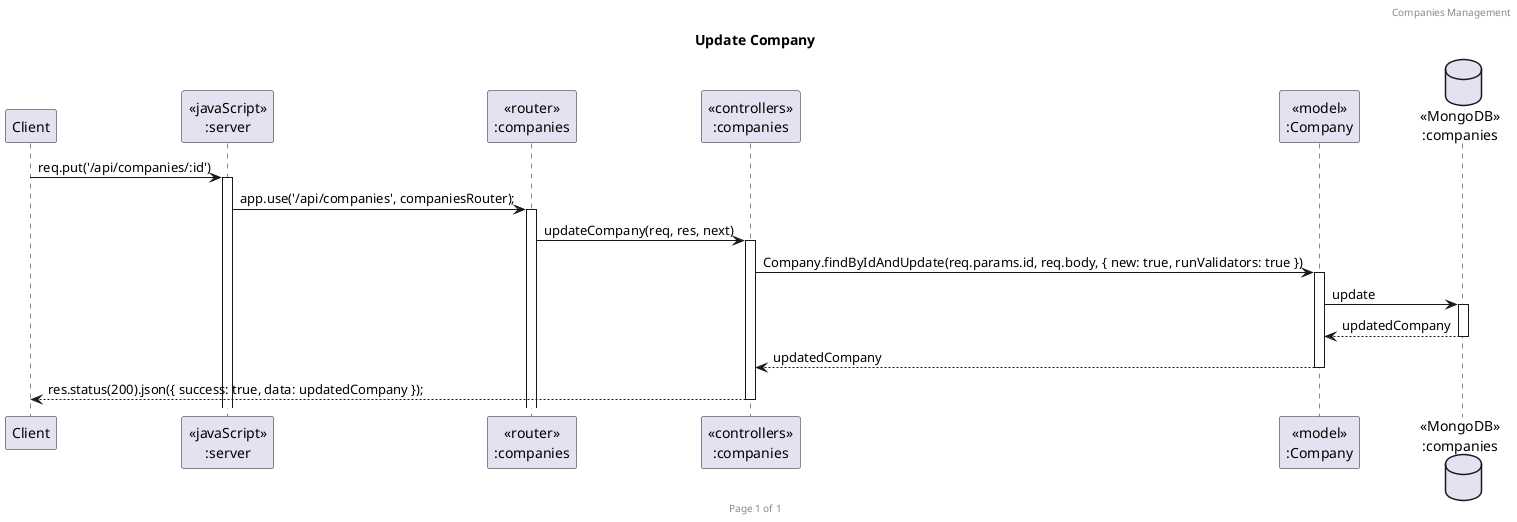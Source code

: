 @startuml Update One Company

header Companies Management
footer Page %page% of %lastpage%
title "Update Company"

participant "Client" as client
participant "<<javaScript>>\n:server" as server
participant "<<router>>\n:companies" as routerCompanies
participant "<<controllers>>\n:companies" as controllersCompanies
participant "<<model>>\n:Company" as modelCompany
database "<<MongoDB>>\n:companies" as CompanyDatabase

client->server ++: req.put('/api/companies/:id')
server->routerCompanies ++: app.use('/api/companies', companiesRouter);
routerCompanies -> controllersCompanies ++: updateCompany(req, res, next)
controllersCompanies->modelCompany ++: Company.findByIdAndUpdate(req.params.id, req.body, { new: true, runValidators: true })
modelCompany->CompanyDatabase ++: update
CompanyDatabase-->modelCompany --: updatedCompany
modelCompany-->controllersCompanies --: updatedCompany
controllersCompanies-->client --: res.status(200).json({ success: true, data: updatedCompany });
@enduml